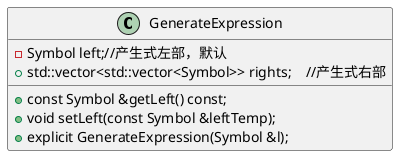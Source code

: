 @startuml

class GenerateExpression {
    -Symbol left;//产生式左部，默认
    +std::vector<std::vector<Symbol>> rights;    //产生式右部
    +const Symbol &getLeft() const;
    +void setLeft(const Symbol &leftTemp);
    +explicit GenerateExpression(Symbol &l);
}

@enduml